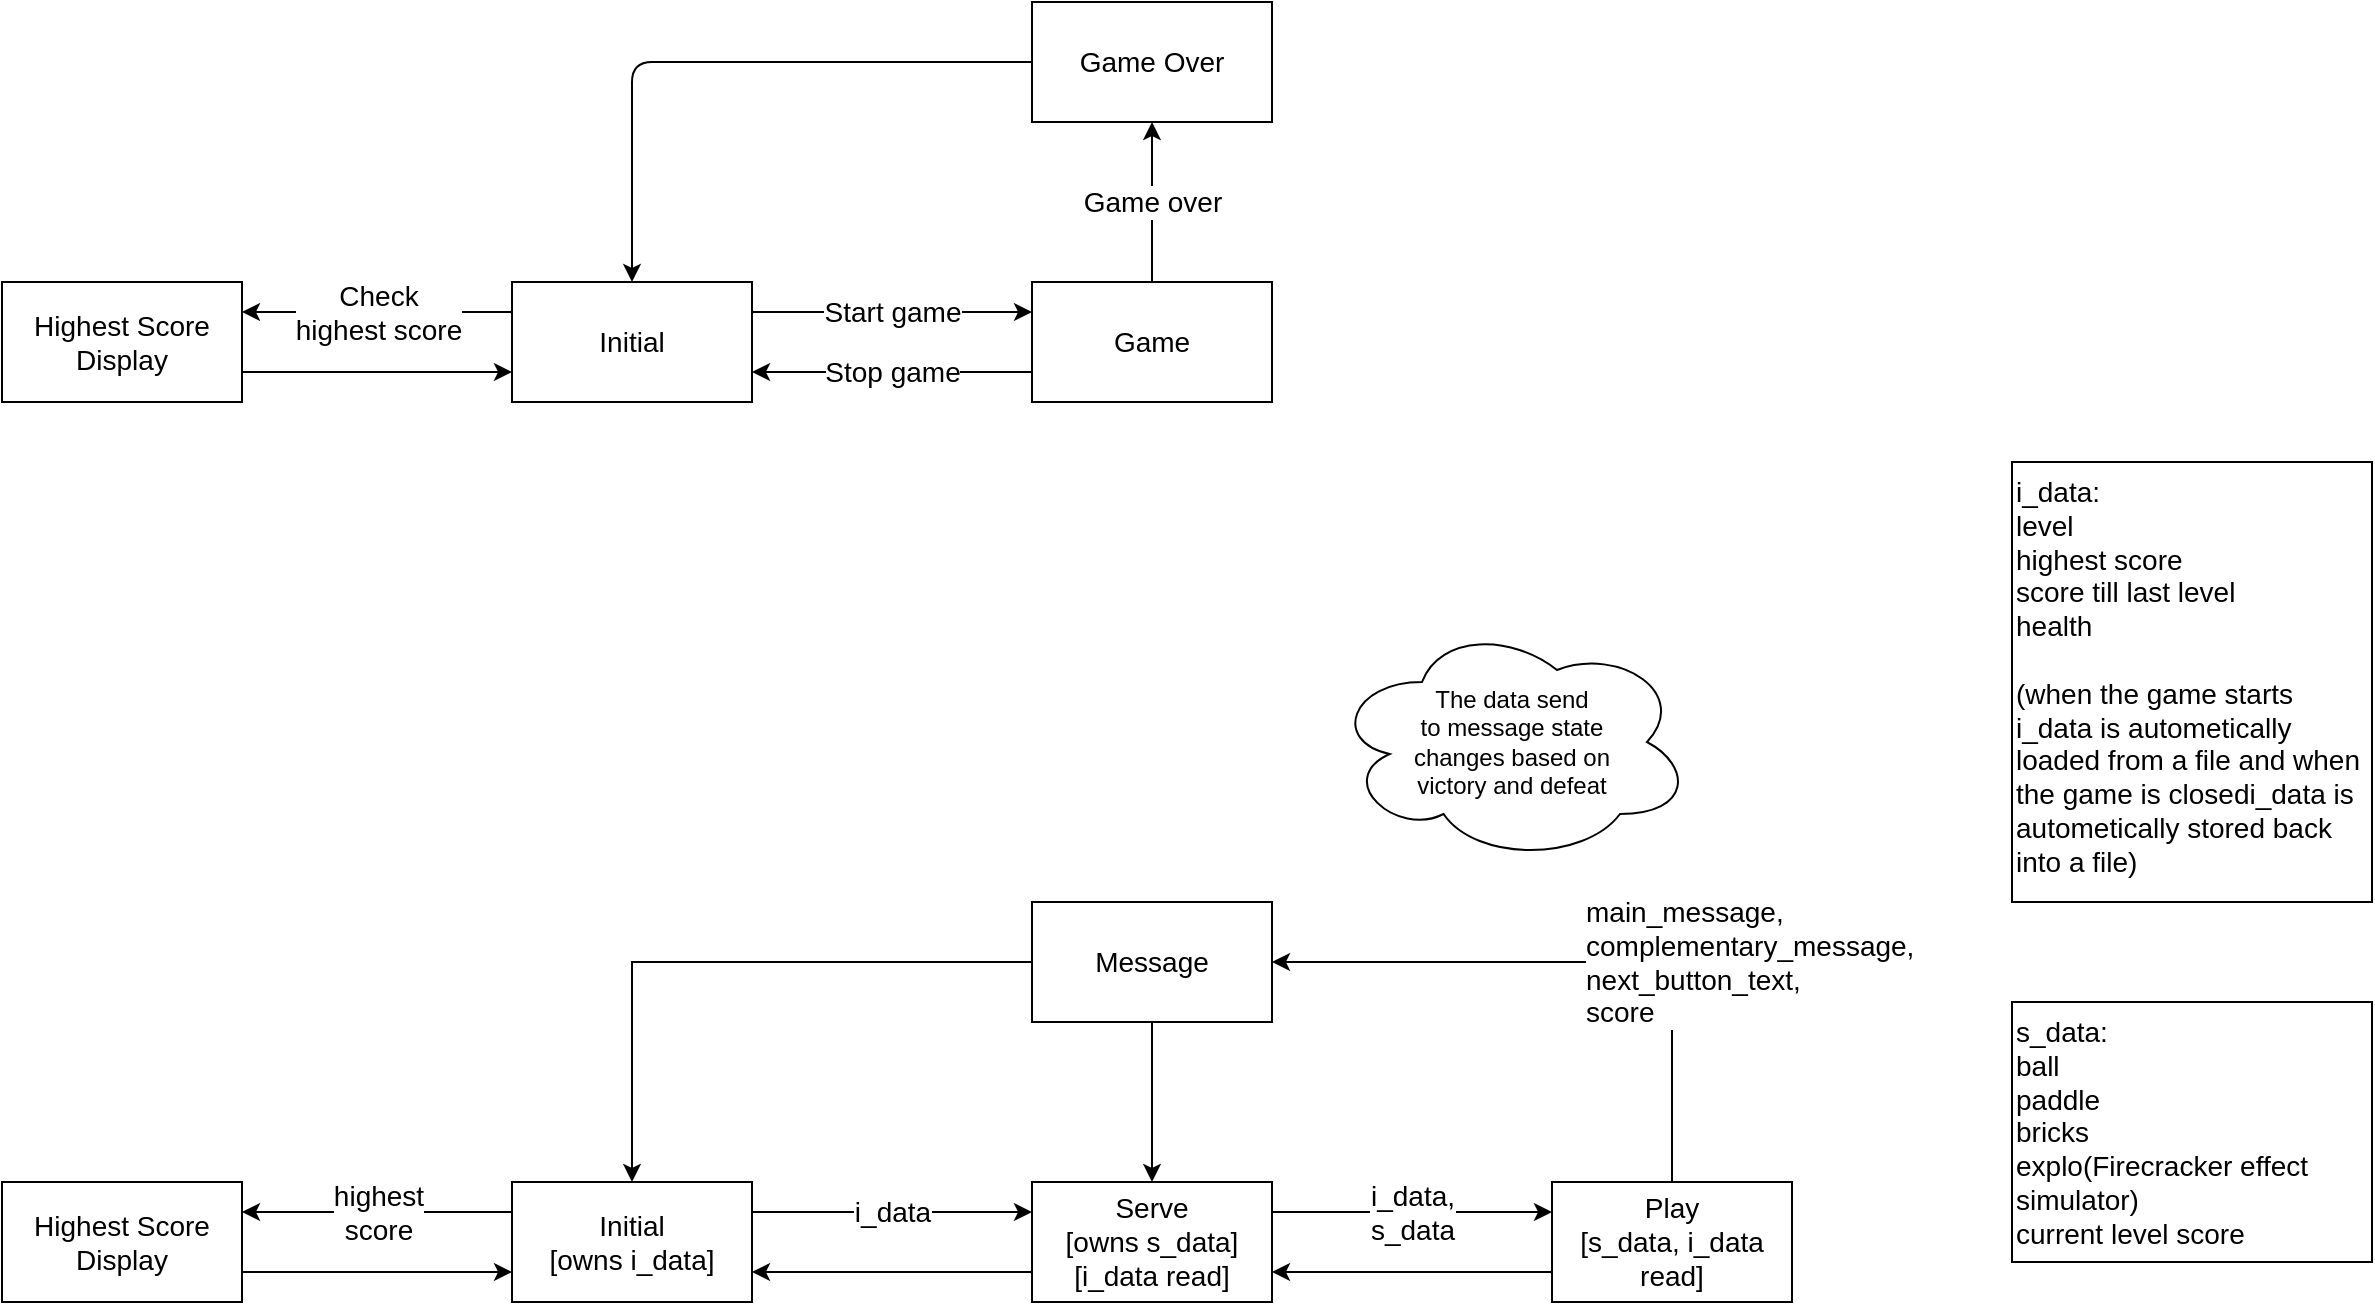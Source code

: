 <mxfile>
    <diagram id="kxUefK2Gulu--vEdbe92" name="Page-1">
        <mxGraphModel dx="765" dy="611" grid="1" gridSize="10" guides="1" tooltips="1" connect="1" arrows="1" fold="1" page="1" pageScale="1" pageWidth="850" pageHeight="1100" background="none" math="0" shadow="0">
            <root>
                <mxCell id="0"/>
                <mxCell id="1" parent="0"/>
                <mxCell id="4" value="Start game" style="edgeStyle=none;html=1;exitX=1;exitY=0.25;exitDx=0;exitDy=0;entryX=0;entryY=0.25;entryDx=0;entryDy=0;fontSize=14;rounded=0;" parent="1" source="2" target="3" edge="1">
                    <mxGeometry relative="1" as="geometry"/>
                </mxCell>
                <mxCell id="17" value="Check&lt;br&gt;highest score" style="edgeStyle=none;html=1;exitX=0;exitY=0.25;exitDx=0;exitDy=0;entryX=1;entryY=0.25;entryDx=0;entryDy=0;fontSize=14;rounded=0;" parent="1" source="2" target="16" edge="1">
                    <mxGeometry relative="1" as="geometry"/>
                </mxCell>
                <mxCell id="2" value="&lt;font style=&quot;font-size: 14px;&quot;&gt;Initial&lt;/font&gt;" style="whiteSpace=wrap;html=1;rounded=0;" parent="1" vertex="1">
                    <mxGeometry x="680" y="180" width="120" height="60" as="geometry"/>
                </mxCell>
                <mxCell id="6" value="Game over" style="edgeStyle=none;html=1;exitX=0.5;exitY=0;exitDx=0;exitDy=0;entryX=0.5;entryY=1;entryDx=0;entryDy=0;fontSize=14;rounded=0;" parent="1" source="3" target="5" edge="1">
                    <mxGeometry relative="1" as="geometry"/>
                </mxCell>
                <mxCell id="8" value="Stop game" style="edgeStyle=none;html=1;exitX=0;exitY=0.75;exitDx=0;exitDy=0;entryX=1;entryY=0.75;entryDx=0;entryDy=0;fontSize=14;rounded=0;" parent="1" source="3" target="2" edge="1">
                    <mxGeometry relative="1" as="geometry"/>
                </mxCell>
                <mxCell id="3" value="Game" style="whiteSpace=wrap;html=1;fontSize=14;rounded=0;" parent="1" vertex="1">
                    <mxGeometry x="940" y="180" width="120" height="60" as="geometry"/>
                </mxCell>
                <mxCell id="44" style="edgeStyle=none;html=1;exitX=0;exitY=0.5;exitDx=0;exitDy=0;entryX=0.5;entryY=0;entryDx=0;entryDy=0;" edge="1" parent="1" source="5" target="2">
                    <mxGeometry relative="1" as="geometry">
                        <Array as="points">
                            <mxPoint x="740" y="70"/>
                        </Array>
                    </mxGeometry>
                </mxCell>
                <mxCell id="5" value="Game Over" style="whiteSpace=wrap;html=1;fontSize=14;rounded=0;" parent="1" vertex="1">
                    <mxGeometry x="940" y="40" width="120" height="60" as="geometry"/>
                </mxCell>
                <mxCell id="18" style="edgeStyle=none;html=1;exitX=1;exitY=0.75;exitDx=0;exitDy=0;entryX=0;entryY=0.75;entryDx=0;entryDy=0;fontSize=14;rounded=0;" parent="1" source="16" target="2" edge="1">
                    <mxGeometry relative="1" as="geometry"/>
                </mxCell>
                <mxCell id="16" value="Highest Score Display" style="whiteSpace=wrap;html=1;fontSize=14;rounded=0;" parent="1" vertex="1">
                    <mxGeometry x="425" y="180" width="120" height="60" as="geometry"/>
                </mxCell>
                <mxCell id="19" value="i_data" style="edgeStyle=none;html=1;exitX=1;exitY=0.25;exitDx=0;exitDy=0;entryX=0;entryY=0.25;entryDx=0;entryDy=0;fontSize=14;rounded=0;" parent="1" source="21" target="24" edge="1">
                    <mxGeometry relative="1" as="geometry"/>
                </mxCell>
                <mxCell id="20" value="highest&lt;br&gt;score" style="edgeStyle=none;html=1;exitX=0;exitY=0.25;exitDx=0;exitDy=0;entryX=1;entryY=0.25;entryDx=0;entryDy=0;fontSize=14;rounded=0;" parent="1" source="21" target="35" edge="1">
                    <mxGeometry relative="1" as="geometry"/>
                </mxCell>
                <mxCell id="21" value="&lt;font style=&quot;font-size: 14px;&quot;&gt;Initial&lt;br&gt;[owns i_data]&lt;br&gt;&lt;/font&gt;" style="whiteSpace=wrap;html=1;rounded=0;" parent="1" vertex="1">
                    <mxGeometry x="680" y="630" width="120" height="60" as="geometry"/>
                </mxCell>
                <mxCell id="22" value="i_data,&lt;br&gt;s_data" style="edgeStyle=none;html=1;exitX=1;exitY=0.25;exitDx=0;exitDy=0;entryX=0;entryY=0.25;entryDx=0;entryDy=0;fontSize=14;rounded=0;" parent="1" edge="1">
                    <mxGeometry relative="1" as="geometry">
                        <mxPoint x="1060" y="645" as="sourcePoint"/>
                        <mxPoint x="1200" y="645" as="targetPoint"/>
                    </mxGeometry>
                </mxCell>
                <mxCell id="23" style="edgeStyle=none;html=1;exitX=0;exitY=0.75;exitDx=0;exitDy=0;entryX=1;entryY=0.75;entryDx=0;entryDy=0;fontSize=14;rounded=0;" parent="1" source="24" target="21" edge="1">
                    <mxGeometry relative="1" as="geometry"/>
                </mxCell>
                <mxCell id="24" value="Serve&lt;br&gt;[owns s_data]&lt;br&gt;[i_data read]" style="whiteSpace=wrap;html=1;fontSize=14;rounded=0;" parent="1" vertex="1">
                    <mxGeometry x="940" y="630" width="120" height="60" as="geometry"/>
                </mxCell>
                <mxCell id="25" style="edgeStyle=none;html=1;exitX=0;exitY=0.75;exitDx=0;exitDy=0;entryX=1;entryY=0.75;entryDx=0;entryDy=0;fontSize=14;rounded=0;" parent="1" source="28" target="24" edge="1">
                    <mxGeometry relative="1" as="geometry"/>
                </mxCell>
                <mxCell id="26" value="main_message,&lt;br&gt;complementary_message,&lt;br&gt;next_button_text,&lt;br&gt;score" style="edgeStyle=none;html=1;exitX=0.5;exitY=0;exitDx=0;exitDy=0;entryX=1;entryY=0.5;entryDx=0;entryDy=0;fontSize=14;rounded=0;align=left;" parent="1" source="28" target="31" edge="1">
                    <mxGeometry relative="1" as="geometry">
                        <Array as="points">
                            <mxPoint x="1260" y="520"/>
                        </Array>
                    </mxGeometry>
                </mxCell>
                <mxCell id="28" value="Play&lt;br&gt;[s_data, i_data read]" style="whiteSpace=wrap;html=1;fontSize=14;rounded=0;" parent="1" vertex="1">
                    <mxGeometry x="1200" y="630" width="120" height="60" as="geometry"/>
                </mxCell>
                <mxCell id="29" style="edgeStyle=none;html=1;exitX=0.5;exitY=1;exitDx=0;exitDy=0;entryX=0.5;entryY=0;entryDx=0;entryDy=0;fontSize=14;rounded=0;" parent="1" source="31" target="24" edge="1">
                    <mxGeometry relative="1" as="geometry"/>
                </mxCell>
                <mxCell id="30" style="edgeStyle=none;html=1;exitX=0;exitY=0.5;exitDx=0;exitDy=0;entryX=0.5;entryY=0;entryDx=0;entryDy=0;fontSize=14;rounded=0;" parent="1" source="31" target="21" edge="1">
                    <mxGeometry relative="1" as="geometry">
                        <Array as="points">
                            <mxPoint x="740" y="520"/>
                        </Array>
                    </mxGeometry>
                </mxCell>
                <mxCell id="31" value="Message" style="whiteSpace=wrap;html=1;fontSize=14;rounded=0;" parent="1" vertex="1">
                    <mxGeometry x="940" y="490" width="120" height="60" as="geometry"/>
                </mxCell>
                <mxCell id="34" style="edgeStyle=none;html=1;exitX=1;exitY=0.75;exitDx=0;exitDy=0;entryX=0;entryY=0.75;entryDx=0;entryDy=0;fontSize=14;rounded=0;" parent="1" source="35" target="21" edge="1">
                    <mxGeometry relative="1" as="geometry"/>
                </mxCell>
                <mxCell id="35" value="Highest&amp;nbsp;Score Display" style="whiteSpace=wrap;html=1;fontSize=14;rounded=0;" parent="1" vertex="1">
                    <mxGeometry x="425" y="630" width="120" height="60" as="geometry"/>
                </mxCell>
                <mxCell id="37" value="i_data:&lt;br&gt;level&lt;br&gt;highest score&lt;br&gt;score till last level&lt;br&gt;health&lt;br&gt;&lt;br&gt;(when the game starts i_data is autometically loaded from a file and when the game is closedi_data is autometically stored back into a file)" style="text;strokeColor=default;align=left;fillColor=none;html=1;verticalAlign=top;whiteSpace=wrap;rounded=0;fontSize=14;" parent="1" vertex="1">
                    <mxGeometry x="1430" y="270" width="180" height="220" as="geometry"/>
                </mxCell>
                <mxCell id="38" value="s_data:&lt;br&gt;ball&lt;br&gt;paddle&lt;br&gt;bricks&lt;br&gt;explo(Firecracker effect simulator)&lt;br&gt;current level score" style="text;strokeColor=default;align=left;fillColor=none;html=1;verticalAlign=top;whiteSpace=wrap;rounded=0;fontSize=14;" parent="1" vertex="1">
                    <mxGeometry x="1430" y="540" width="180" height="130" as="geometry"/>
                </mxCell>
                <mxCell id="42" value="The data send&lt;br&gt;to message state&lt;br&gt;changes based on&lt;br&gt;victory and defeat" style="ellipse;shape=cloud;whiteSpace=wrap;html=1;align=center;strokeColor=default;" parent="1" vertex="1">
                    <mxGeometry x="1090" y="350" width="180" height="120" as="geometry"/>
                </mxCell>
            </root>
        </mxGraphModel>
    </diagram>
</mxfile>